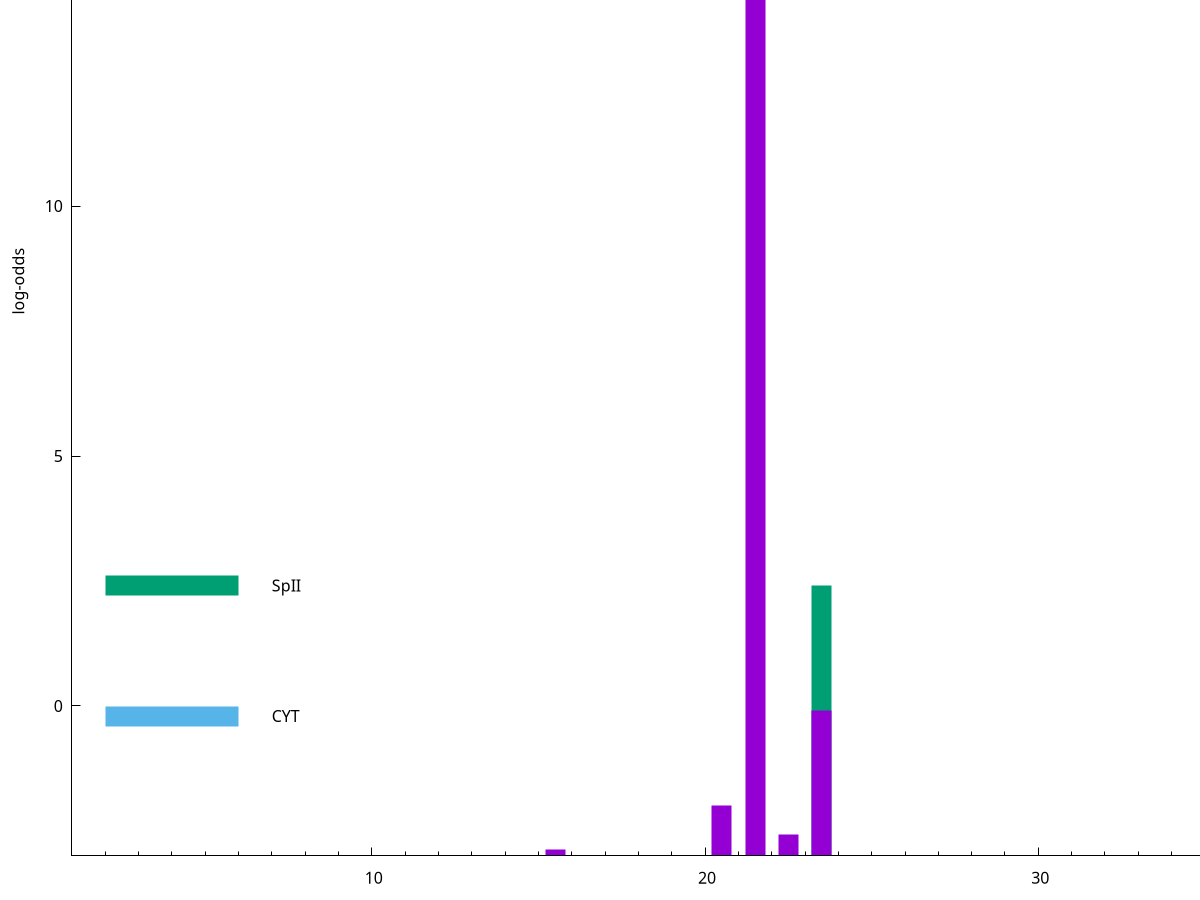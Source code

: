 set title "LipoP predictions for SRR4065689.gff"
set size 2., 1.4
set xrange [1:70] 
set mxtics 10
set yrange [-3:20]
set y2range [0:23]
set ylabel "log-odds"
set term postscript eps color solid "Helvetica" 30
set output "SRR4065689.gff50.eps"
set arrow from 2,16.0043 to 6,16.0043 nohead lt 1 lw 20
set label "SpI" at 7,16.0043
set arrow from 2,2.40966 to 6,2.40966 nohead lt 2 lw 20
set label "SpII" at 7,2.40966
set arrow from 2,-0.200913 to 6,-0.200913 nohead lt 3 lw 20
set label "CYT" at 7,-0.200913
set arrow from 2,16.0043 to 6,16.0043 nohead lt 1 lw 20
set label "SpI" at 7,16.0043
# NOTE: The scores below are the log-odds scores with the threshold
# NOTE: subtracted (a hack to make gnuplot make the histogram all
# NOTE: look nice).
plot "-" axes x1y2 title "" with impulses lt 2 lw 20, "-" axes x1y2 title "" with impulses lt 1 lw 20
23.500000 5.407950
e
21.500000 19.004300
23.500000 2.899644
20.500000 1.002070
22.500000 0.419030
15.500000 0.120260
e
exit
